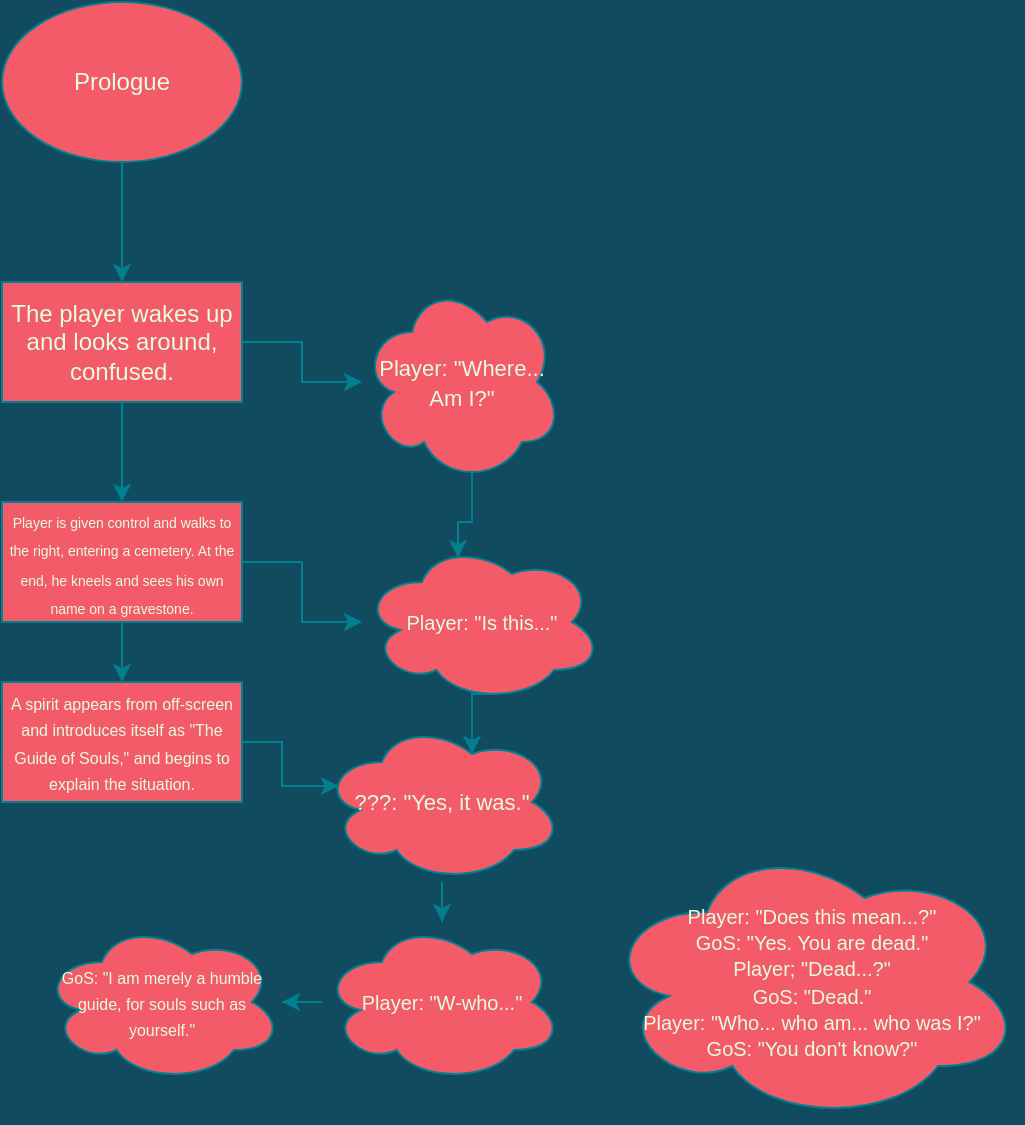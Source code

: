 <mxfile version="20.3.6" type="github">
  <diagram id="tXWmWhoAyuDkmaUj9GU4" name="Page-1">
    <mxGraphModel dx="668" dy="366" grid="1" gridSize="10" guides="1" tooltips="1" connect="1" arrows="1" fold="1" page="1" pageScale="1" pageWidth="850" pageHeight="1100" background="#114B5F" math="0" shadow="0">
      <root>
        <mxCell id="0" />
        <mxCell id="1" parent="0" />
        <mxCell id="6CUeGVzM4DszGZV-7slT-3" value="" style="edgeStyle=orthogonalEdgeStyle;rounded=0;orthogonalLoop=1;jettySize=auto;html=1;labelBackgroundColor=#114B5F;strokeColor=#028090;fontColor=#E4FDE1;" edge="1" parent="1" source="6CUeGVzM4DszGZV-7slT-1" target="6CUeGVzM4DszGZV-7slT-2">
          <mxGeometry relative="1" as="geometry" />
        </mxCell>
        <mxCell id="6CUeGVzM4DszGZV-7slT-1" value="Prologue" style="ellipse;whiteSpace=wrap;html=1;fillColor=#F45B69;strokeColor=#028090;fontColor=#E4FDE1;" vertex="1" parent="1">
          <mxGeometry x="210" y="90" width="120" height="80" as="geometry" />
        </mxCell>
        <mxCell id="6CUeGVzM4DszGZV-7slT-7" value="" style="edgeStyle=orthogonalEdgeStyle;orthogonalLoop=1;jettySize=auto;html=1;rounded=0;labelBackgroundColor=#114B5F;strokeColor=#028090;fontColor=#E4FDE1;" edge="1" parent="1" source="6CUeGVzM4DszGZV-7slT-2" target="6CUeGVzM4DszGZV-7slT-6">
          <mxGeometry relative="1" as="geometry" />
        </mxCell>
        <mxCell id="6CUeGVzM4DszGZV-7slT-9" value="" style="edgeStyle=orthogonalEdgeStyle;rounded=0;orthogonalLoop=1;jettySize=auto;html=1;labelBackgroundColor=#114B5F;strokeColor=#028090;fontColor=#E4FDE1;" edge="1" parent="1" source="6CUeGVzM4DszGZV-7slT-2" target="6CUeGVzM4DszGZV-7slT-8">
          <mxGeometry relative="1" as="geometry" />
        </mxCell>
        <mxCell id="6CUeGVzM4DszGZV-7slT-2" value="The player wakes up and looks around, confused." style="whiteSpace=wrap;html=1;fillColor=#F45B69;strokeColor=#028090;fontColor=#E4FDE1;" vertex="1" parent="1">
          <mxGeometry x="210" y="230" width="120" height="60" as="geometry" />
        </mxCell>
        <mxCell id="6CUeGVzM4DszGZV-7slT-12" style="edgeStyle=orthogonalEdgeStyle;orthogonalLoop=1;jettySize=auto;html=1;exitX=0.55;exitY=0.95;exitDx=0;exitDy=0;exitPerimeter=0;entryX=0.4;entryY=0.1;entryDx=0;entryDy=0;entryPerimeter=0;fontSize=11;rounded=0;labelBackgroundColor=#114B5F;strokeColor=#028090;fontColor=#E4FDE1;" edge="1" parent="1" source="6CUeGVzM4DszGZV-7slT-6" target="6CUeGVzM4DszGZV-7slT-10">
          <mxGeometry relative="1" as="geometry" />
        </mxCell>
        <mxCell id="6CUeGVzM4DszGZV-7slT-6" value="&lt;font style=&quot;font-size: 11px;&quot;&gt;Player: &quot;Where... Am I?&quot;&lt;/font&gt;" style="ellipse;shape=cloud;whiteSpace=wrap;html=1;fillColor=#F45B69;strokeColor=#028090;fontColor=#E4FDE1;" vertex="1" parent="1">
          <mxGeometry x="390" y="230" width="100" height="100" as="geometry" />
        </mxCell>
        <mxCell id="6CUeGVzM4DszGZV-7slT-11" value="" style="edgeStyle=orthogonalEdgeStyle;orthogonalLoop=1;jettySize=auto;html=1;fontSize=7;rounded=0;labelBackgroundColor=#114B5F;strokeColor=#028090;fontColor=#E4FDE1;" edge="1" parent="1" source="6CUeGVzM4DszGZV-7slT-8" target="6CUeGVzM4DszGZV-7slT-10">
          <mxGeometry relative="1" as="geometry" />
        </mxCell>
        <mxCell id="6CUeGVzM4DszGZV-7slT-17" style="edgeStyle=orthogonalEdgeStyle;rounded=0;orthogonalLoop=1;jettySize=auto;html=1;exitX=0.5;exitY=1;exitDx=0;exitDy=0;entryX=0.5;entryY=0;entryDx=0;entryDy=0;fontSize=8;labelBackgroundColor=#114B5F;strokeColor=#028090;fontColor=#E4FDE1;" edge="1" parent="1" source="6CUeGVzM4DszGZV-7slT-8" target="6CUeGVzM4DszGZV-7slT-15">
          <mxGeometry relative="1" as="geometry" />
        </mxCell>
        <mxCell id="6CUeGVzM4DszGZV-7slT-8" value="&lt;font style=&quot;font-size: 7px;&quot;&gt;Player is given control and walks to the right, entering a cemetery. At the end, he kneels and sees his own name on a gravestone.&lt;/font&gt;" style="whiteSpace=wrap;html=1;fillColor=#F45B69;strokeColor=#028090;fontColor=#E4FDE1;" vertex="1" parent="1">
          <mxGeometry x="210" y="340" width="120" height="60" as="geometry" />
        </mxCell>
        <mxCell id="6CUeGVzM4DszGZV-7slT-14" style="edgeStyle=orthogonalEdgeStyle;orthogonalLoop=1;jettySize=auto;html=1;exitX=0.55;exitY=0.95;exitDx=0;exitDy=0;exitPerimeter=0;entryX=0.625;entryY=0.2;entryDx=0;entryDy=0;entryPerimeter=0;fontSize=11;rounded=0;labelBackgroundColor=#114B5F;strokeColor=#028090;fontColor=#E4FDE1;" edge="1" parent="1" source="6CUeGVzM4DszGZV-7slT-10" target="6CUeGVzM4DszGZV-7slT-13">
          <mxGeometry relative="1" as="geometry" />
        </mxCell>
        <mxCell id="6CUeGVzM4DszGZV-7slT-10" value="&lt;font style=&quot;font-size: 10px;&quot;&gt;Player: &quot;Is this...&quot;&lt;/font&gt;" style="ellipse;shape=cloud;whiteSpace=wrap;html=1;fillColor=#F45B69;strokeColor=#028090;fontColor=#E4FDE1;" vertex="1" parent="1">
          <mxGeometry x="390" y="360" width="120" height="80" as="geometry" />
        </mxCell>
        <mxCell id="6CUeGVzM4DszGZV-7slT-22" value="" style="edgeStyle=orthogonalEdgeStyle;rounded=0;orthogonalLoop=1;jettySize=auto;html=1;fontSize=10;labelBackgroundColor=#114B5F;strokeColor=#028090;fontColor=#E4FDE1;" edge="1" parent="1" source="6CUeGVzM4DszGZV-7slT-13" target="6CUeGVzM4DszGZV-7slT-21">
          <mxGeometry relative="1" as="geometry" />
        </mxCell>
        <mxCell id="6CUeGVzM4DszGZV-7slT-13" value="???: &quot;Yes, it was.&quot;" style="ellipse;shape=cloud;whiteSpace=wrap;html=1;fontSize=11;fillColor=#F45B69;strokeColor=#028090;fontColor=#E4FDE1;" vertex="1" parent="1">
          <mxGeometry x="370" y="450" width="120" height="80" as="geometry" />
        </mxCell>
        <mxCell id="6CUeGVzM4DszGZV-7slT-18" style="edgeStyle=orthogonalEdgeStyle;rounded=0;orthogonalLoop=1;jettySize=auto;html=1;exitX=1;exitY=0.5;exitDx=0;exitDy=0;entryX=0.07;entryY=0.4;entryDx=0;entryDy=0;entryPerimeter=0;fontSize=8;labelBackgroundColor=#114B5F;strokeColor=#028090;fontColor=#E4FDE1;" edge="1" parent="1" source="6CUeGVzM4DszGZV-7slT-15" target="6CUeGVzM4DszGZV-7slT-13">
          <mxGeometry relative="1" as="geometry" />
        </mxCell>
        <mxCell id="6CUeGVzM4DszGZV-7slT-15" value="&lt;font style=&quot;font-size: 8px;&quot;&gt;A spirit appears from off-screen and introduces itself as &quot;The Guide of Souls,&quot; and begins to explain the situation.&lt;/font&gt;" style="whiteSpace=wrap;html=1;fontSize=11;fillColor=#F45B69;strokeColor=#028090;fontColor=#E4FDE1;" vertex="1" parent="1">
          <mxGeometry x="210" y="430" width="120" height="60" as="geometry" />
        </mxCell>
        <mxCell id="6CUeGVzM4DszGZV-7slT-19" value="&lt;font style=&quot;font-size: 10px;&quot;&gt;Player: &quot;Does this mean...?&quot; &lt;br&gt;GoS: &quot;Yes. You are dead.&quot; &lt;br&gt;Player; &quot;Dead...?&quot; &lt;br&gt;GoS: &quot;Dead.&quot; &lt;br&gt;Player: &quot;Who... who am... who was I?&quot; &lt;br&gt;GoS: &quot;You don&#39;t know?&quot;&lt;/font&gt;" style="ellipse;shape=cloud;whiteSpace=wrap;html=1;fontSize=11;fillColor=#F45B69;strokeColor=#028090;fontColor=#E4FDE1;" vertex="1" parent="1">
          <mxGeometry x="510" y="510" width="210" height="140" as="geometry" />
        </mxCell>
        <mxCell id="6CUeGVzM4DszGZV-7slT-24" value="" style="edgeStyle=orthogonalEdgeStyle;rounded=0;orthogonalLoop=1;jettySize=auto;html=1;fontSize=10;labelBackgroundColor=#114B5F;strokeColor=#028090;fontColor=#E4FDE1;" edge="1" parent="1" source="6CUeGVzM4DszGZV-7slT-21" target="6CUeGVzM4DszGZV-7slT-23">
          <mxGeometry relative="1" as="geometry" />
        </mxCell>
        <mxCell id="6CUeGVzM4DszGZV-7slT-21" value="&lt;span style=&quot;font-size: 10px;&quot;&gt;Player: &quot;W-who...&quot;&lt;/span&gt;" style="ellipse;shape=cloud;whiteSpace=wrap;html=1;fontSize=11;fillColor=#F45B69;strokeColor=#028090;fontColor=#E4FDE1;" vertex="1" parent="1">
          <mxGeometry x="370" y="550" width="120" height="80" as="geometry" />
        </mxCell>
        <mxCell id="6CUeGVzM4DszGZV-7slT-23" value="&lt;font style=&quot;font-size: 8px;&quot;&gt;GoS: &quot;I am merely a humble guide, for souls such as yourself.&quot;&lt;/font&gt;" style="ellipse;shape=cloud;whiteSpace=wrap;html=1;fontSize=11;fillColor=#F45B69;strokeColor=#028090;fontColor=#E4FDE1;" vertex="1" parent="1">
          <mxGeometry x="230" y="550" width="120" height="80" as="geometry" />
        </mxCell>
      </root>
    </mxGraphModel>
  </diagram>
</mxfile>
